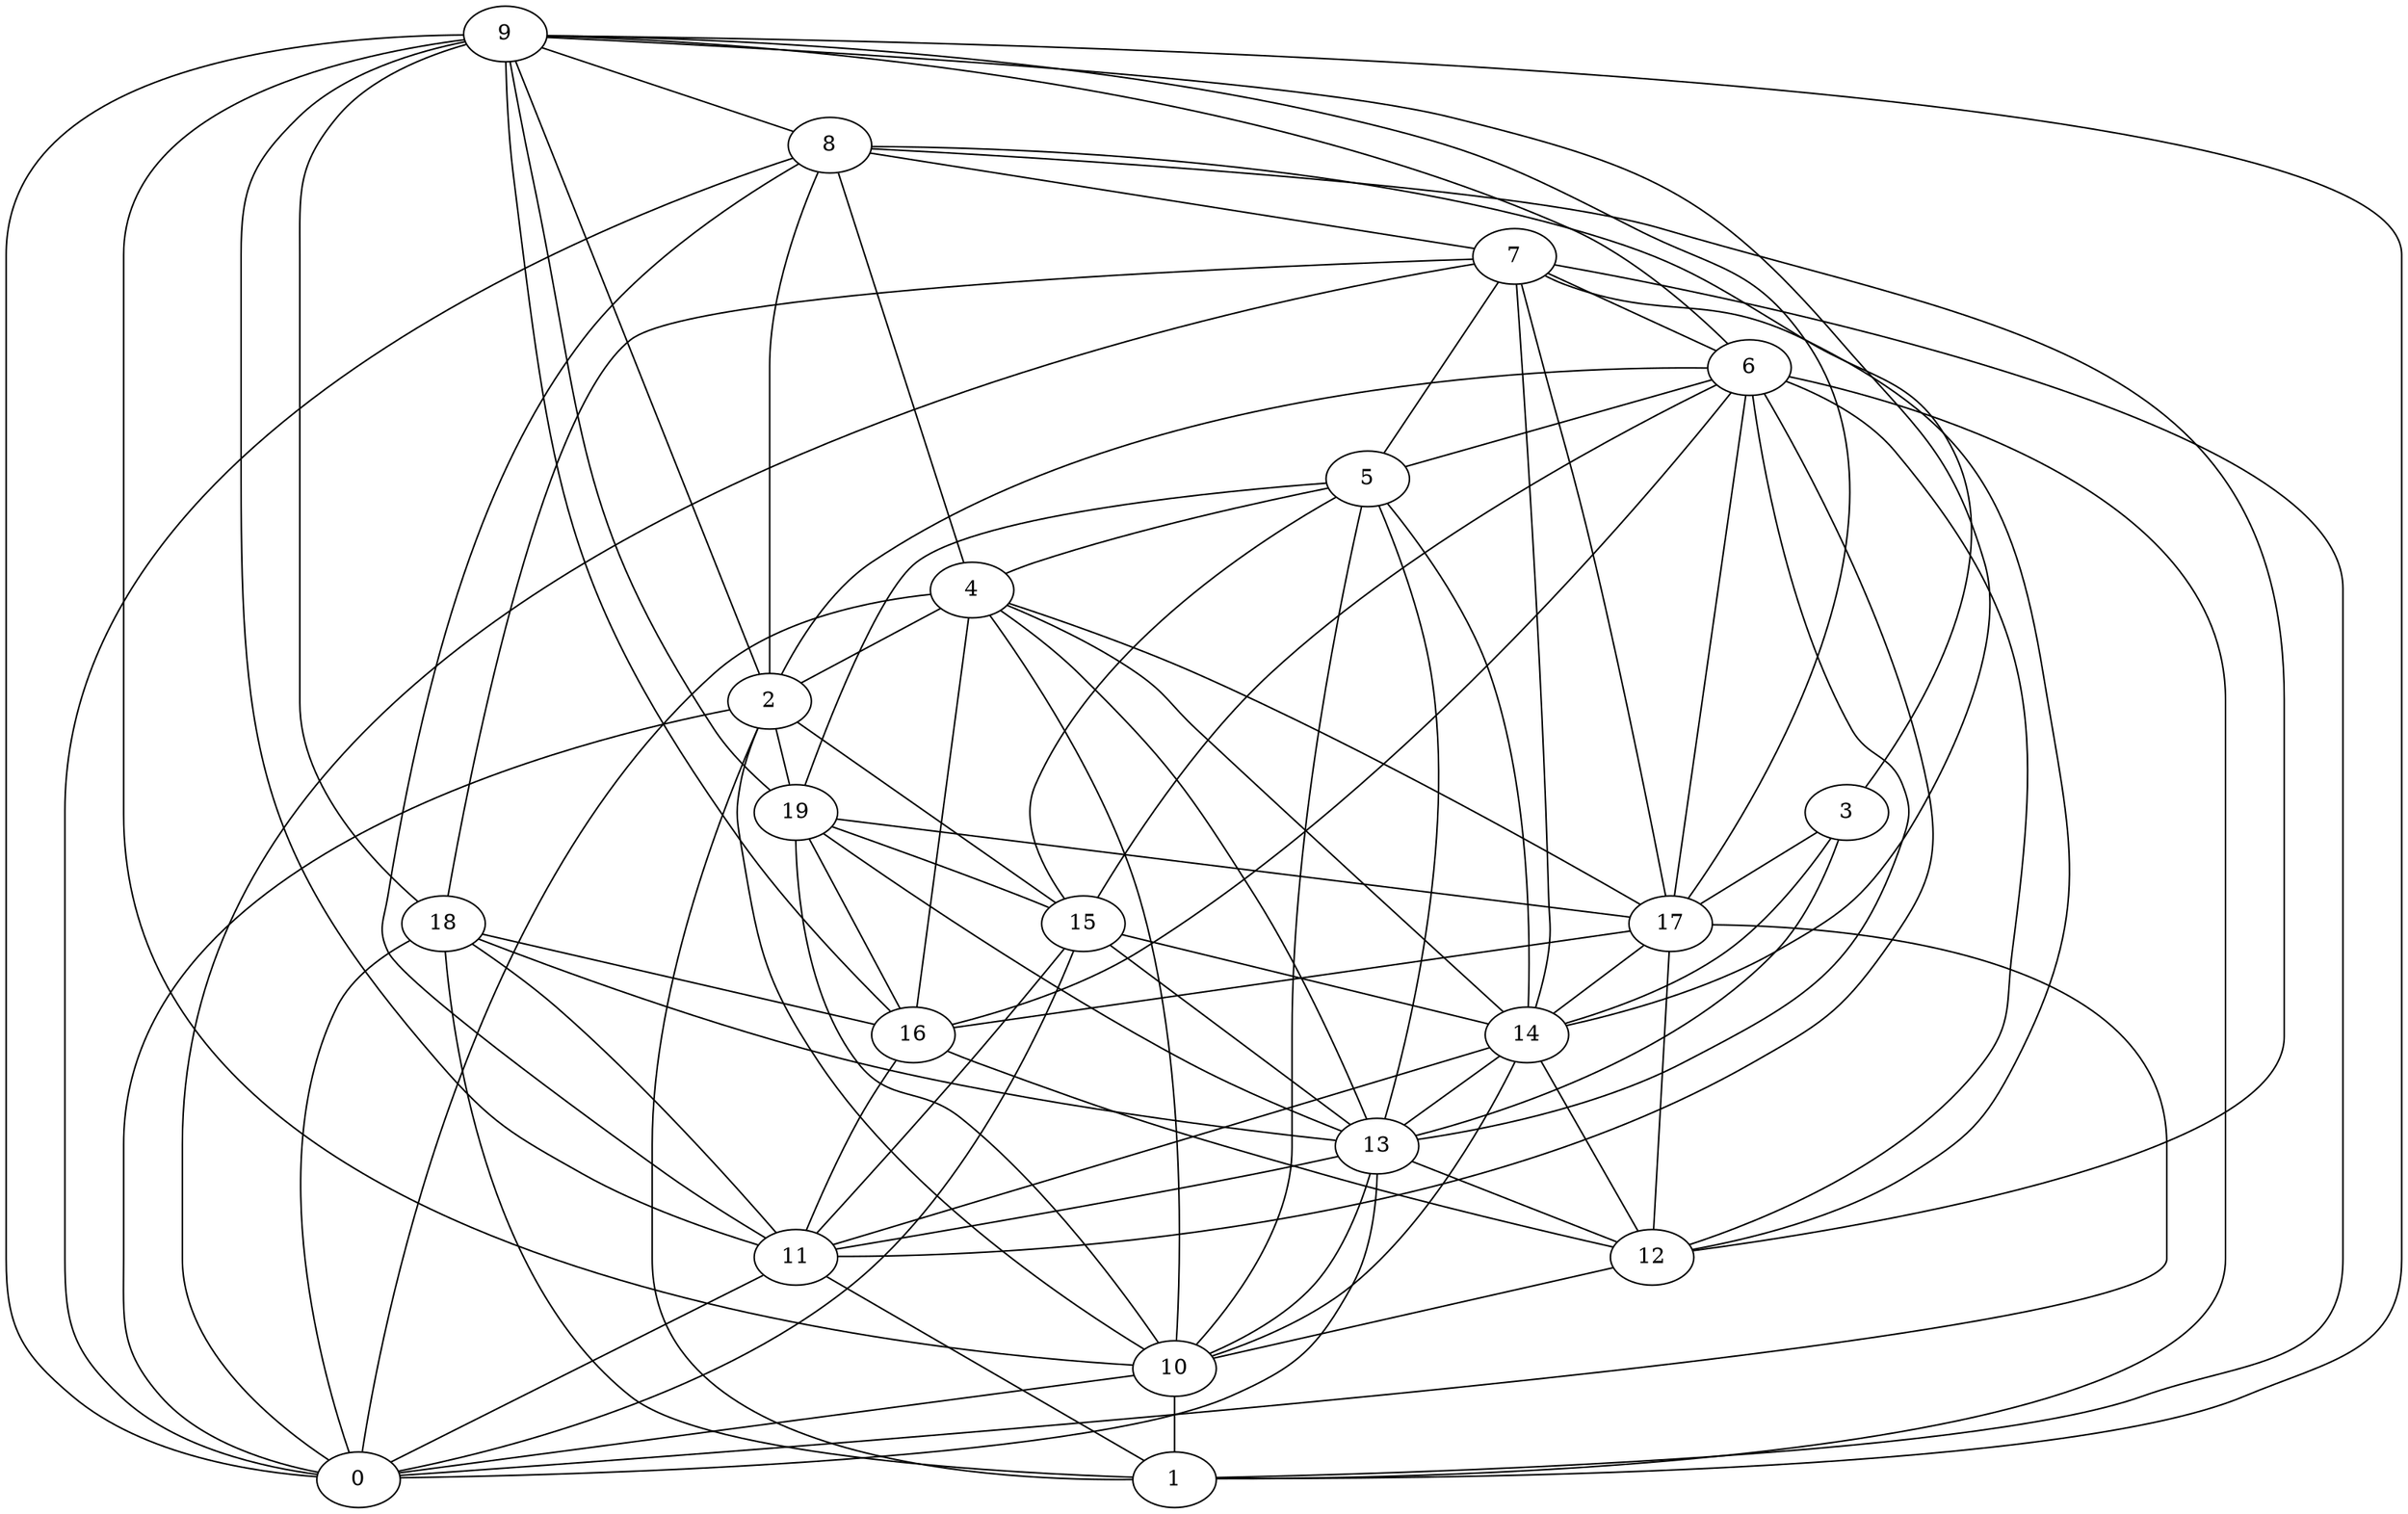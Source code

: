digraph GG_graph {

subgraph G_graph {
edge [color = black]
"4" -> "2" [dir = none]
"4" -> "17" [dir = none]
"5" -> "15" [dir = none]
"5" -> "10" [dir = none]
"5" -> "4" [dir = none]
"12" -> "10" [dir = none]
"8" -> "12" [dir = none]
"8" -> "2" [dir = none]
"3" -> "17" [dir = none]
"3" -> "14" [dir = none]
"3" -> "13" [dir = none]
"16" -> "12" [dir = none]
"16" -> "11" [dir = none]
"2" -> "19" [dir = none]
"2" -> "15" [dir = none]
"2" -> "10" [dir = none]
"2" -> "0" [dir = none]
"2" -> "1" [dir = none]
"7" -> "6" [dir = none]
"7" -> "18" [dir = none]
"7" -> "5" [dir = none]
"7" -> "12" [dir = none]
"17" -> "14" [dir = none]
"17" -> "16" [dir = none]
"17" -> "12" [dir = none]
"17" -> "0" [dir = none]
"10" -> "0" [dir = none]
"10" -> "1" [dir = none]
"15" -> "14" [dir = none]
"13" -> "11" [dir = none]
"13" -> "10" [dir = none]
"13" -> "0" [dir = none]
"9" -> "8" [dir = none]
"9" -> "16" [dir = none]
"9" -> "14" [dir = none]
"9" -> "11" [dir = none]
"9" -> "6" [dir = none]
"9" -> "0" [dir = none]
"9" -> "19" [dir = none]
"9" -> "2" [dir = none]
"9" -> "18" [dir = none]
"9" -> "1" [dir = none]
"19" -> "13" [dir = none]
"6" -> "11" [dir = none]
"6" -> "13" [dir = none]
"6" -> "16" [dir = none]
"6" -> "5" [dir = none]
"6" -> "1" [dir = none]
"6" -> "17" [dir = none]
"6" -> "12" [dir = none]
"6" -> "2" [dir = none]
"6" -> "15" [dir = none]
"18" -> "1" [dir = none]
"18" -> "16" [dir = none]
"18" -> "13" [dir = none]
"14" -> "12" [dir = none]
"14" -> "10" [dir = none]
"4" -> "16" [dir = none]
"4" -> "10" [dir = none]
"14" -> "11" [dir = none]
"19" -> "15" [dir = none]
"18" -> "0" [dir = none]
"15" -> "0" [dir = none]
"9" -> "10" [dir = none]
"9" -> "17" [dir = none]
"15" -> "11" [dir = none]
"7" -> "17" [dir = none]
"4" -> "14" [dir = none]
"11" -> "0" [dir = none]
"8" -> "11" [dir = none]
"15" -> "13" [dir = none]
"18" -> "11" [dir = none]
"7" -> "0" [dir = none]
"4" -> "0" [dir = none]
"8" -> "7" [dir = none]
"7" -> "14" [dir = none]
"7" -> "1" [dir = none]
"19" -> "10" [dir = none]
"13" -> "12" [dir = none]
"8" -> "4" [dir = none]
"8" -> "0" [dir = none]
"11" -> "1" [dir = none]
"19" -> "17" [dir = none]
"19" -> "16" [dir = none]
"4" -> "13" [dir = none]
"5" -> "13" [dir = none]
"8" -> "3" [dir = none]
"5" -> "19" [dir = none]
"14" -> "13" [dir = none]
"5" -> "14" [dir = none]
}

}
